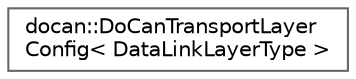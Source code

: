 digraph "Graphical Class Hierarchy"
{
 // LATEX_PDF_SIZE
  bgcolor="transparent";
  edge [fontname=Helvetica,fontsize=10,labelfontname=Helvetica,labelfontsize=10];
  node [fontname=Helvetica,fontsize=10,shape=box,height=0.2,width=0.4];
  rankdir="LR";
  Node0 [id="Node000000",label="docan::DoCanTransportLayer\lConfig\< DataLinkLayerType \>",height=0.2,width=0.4,color="grey40", fillcolor="white", style="filled",URL="$d3/dc4/classdocan_1_1DoCanTransportLayerConfig.html",tooltip=" "];
}
